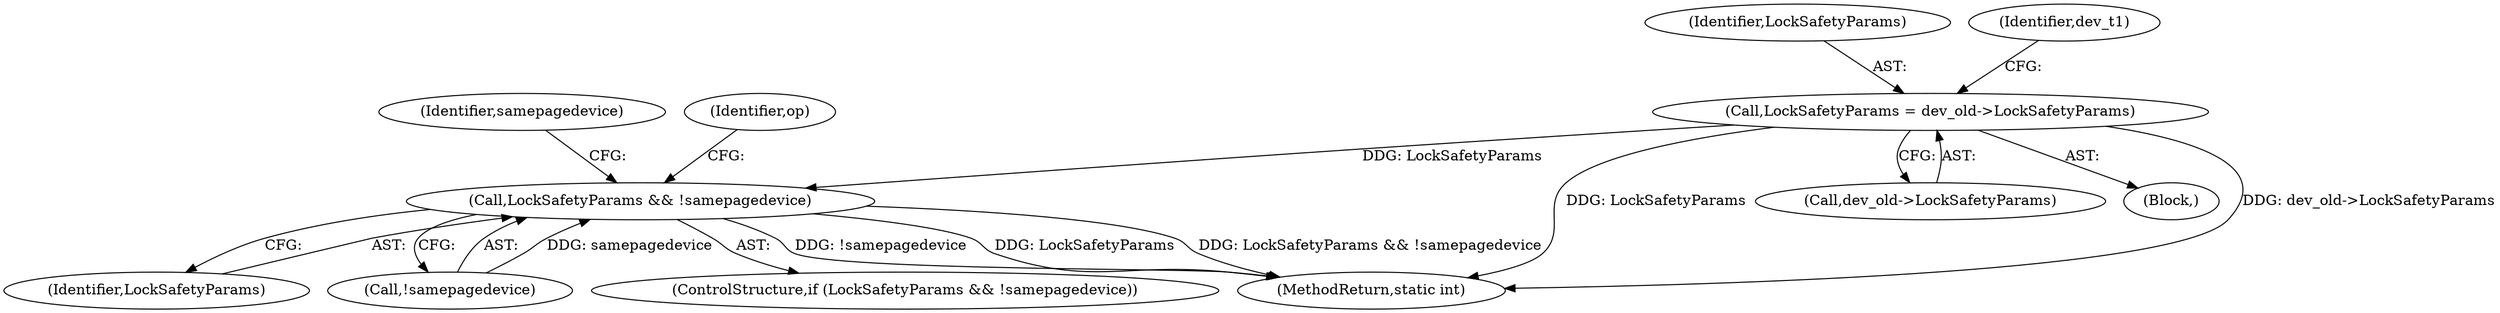 digraph "0_ghostscript_3e5d316b72e3965b7968bb1d96baa137cd063ac6@pointer" {
"1000136" [label="(Call,LockSafetyParams = dev_old->LockSafetyParams)"];
"1000187" [label="(Call,LockSafetyParams && !samepagedevice)"];
"1000217" [label="(Identifier,samepagedevice)"];
"1000220" [label="(MethodReturn,static int)"];
"1000188" [label="(Identifier,LockSafetyParams)"];
"1000138" [label="(Call,dev_old->LockSafetyParams)"];
"1000187" [label="(Call,LockSafetyParams && !samepagedevice)"];
"1000189" [label="(Call,!samepagedevice)"];
"1000194" [label="(Identifier,op)"];
"1000109" [label="(Block,)"];
"1000186" [label="(ControlStructure,if (LockSafetyParams && !samepagedevice))"];
"1000136" [label="(Call,LockSafetyParams = dev_old->LockSafetyParams)"];
"1000137" [label="(Identifier,LockSafetyParams)"];
"1000144" [label="(Identifier,dev_t1)"];
"1000136" -> "1000109"  [label="AST: "];
"1000136" -> "1000138"  [label="CFG: "];
"1000137" -> "1000136"  [label="AST: "];
"1000138" -> "1000136"  [label="AST: "];
"1000144" -> "1000136"  [label="CFG: "];
"1000136" -> "1000220"  [label="DDG: dev_old->LockSafetyParams"];
"1000136" -> "1000220"  [label="DDG: LockSafetyParams"];
"1000136" -> "1000187"  [label="DDG: LockSafetyParams"];
"1000187" -> "1000186"  [label="AST: "];
"1000187" -> "1000188"  [label="CFG: "];
"1000187" -> "1000189"  [label="CFG: "];
"1000188" -> "1000187"  [label="AST: "];
"1000189" -> "1000187"  [label="AST: "];
"1000194" -> "1000187"  [label="CFG: "];
"1000217" -> "1000187"  [label="CFG: "];
"1000187" -> "1000220"  [label="DDG: LockSafetyParams"];
"1000187" -> "1000220"  [label="DDG: LockSafetyParams && !samepagedevice"];
"1000187" -> "1000220"  [label="DDG: !samepagedevice"];
"1000189" -> "1000187"  [label="DDG: samepagedevice"];
}
